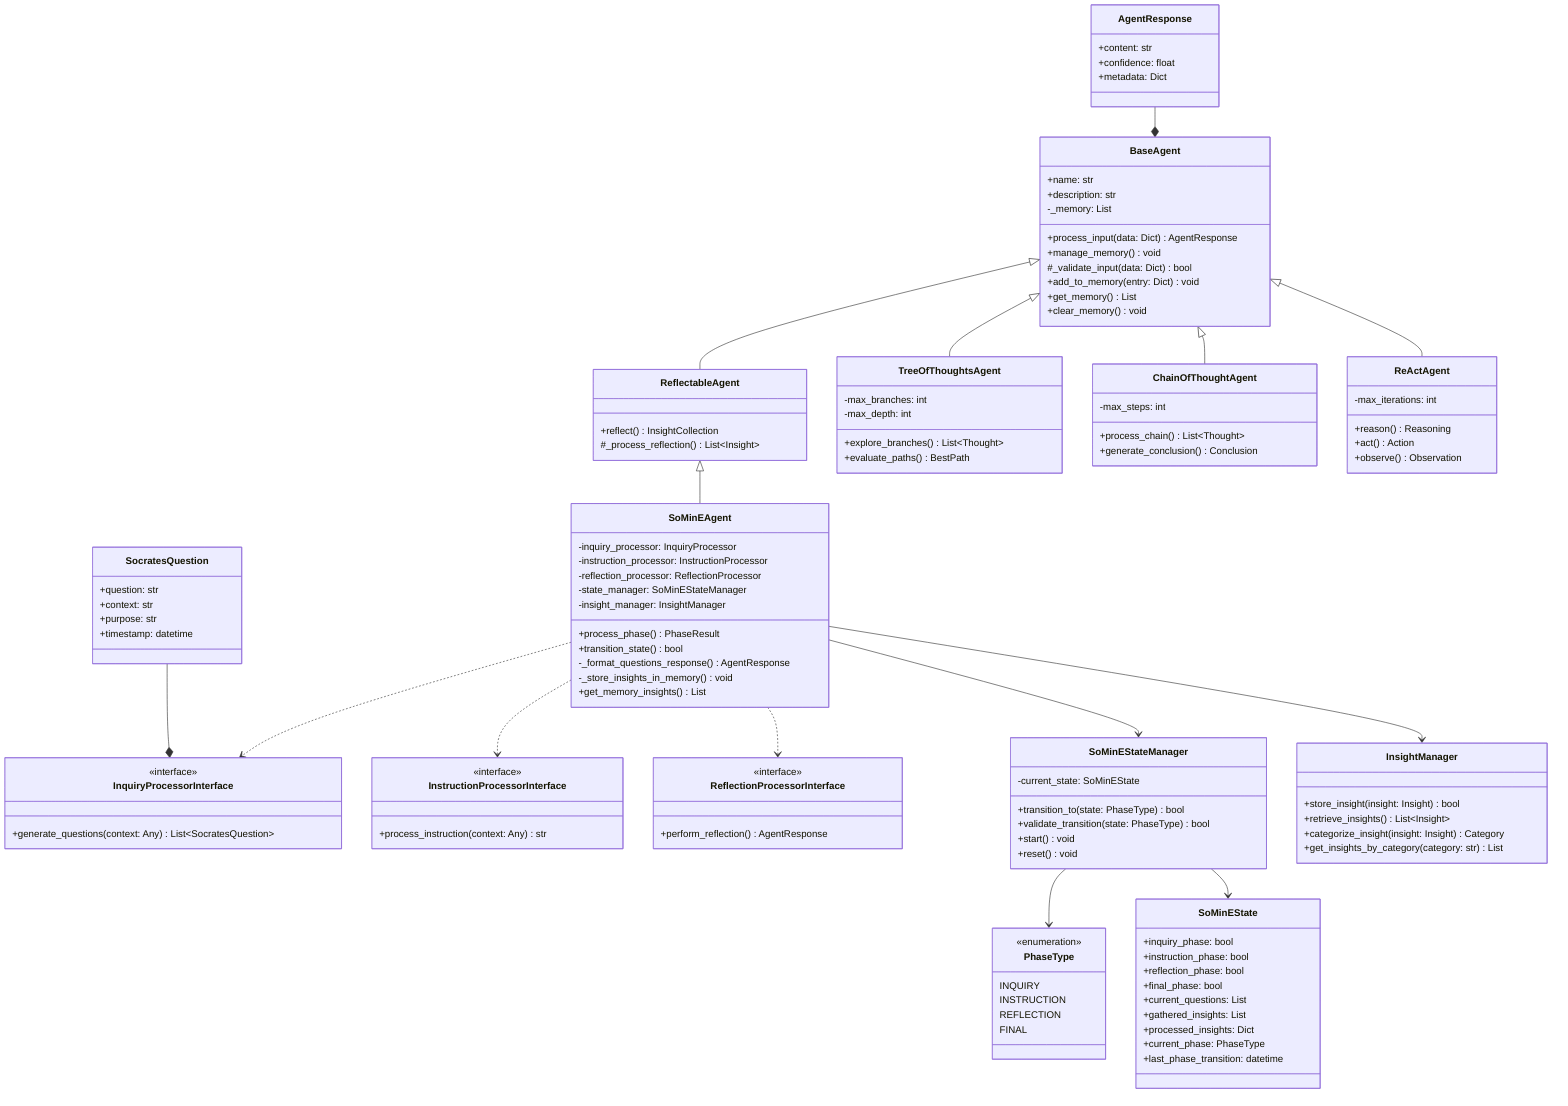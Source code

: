 classDiagram
    %% Base Classes and Interfaces
    class BaseAgent {
        +name: str
        +description: str
        -_memory: List
        +process_input(data: Dict) AgentResponse
        +manage_memory() void
        #_validate_input(data: Dict) bool
        +add_to_memory(entry: Dict) void
        +get_memory() List
        +clear_memory() void
    }

    class ReflectableAgent {
        +reflect() InsightCollection
        #_process_reflection() List~Insight~
    }

    class InquiryProcessorInterface {
        <<interface>>
        +generate_questions(context: Any) List~SocratesQuestion~
    }

    class InstructionProcessorInterface {
        <<interface>>
        +process_instruction(context: Any) str
    }

    class ReflectionProcessorInterface {
        <<interface>>
        +perform_reflection() AgentResponse
    }

    %% Core Agent Implementation
    class SoMinEAgent {
        -inquiry_processor: InquiryProcessor
        -instruction_processor: InstructionProcessor
        -reflection_processor: ReflectionProcessor
        -state_manager: SoMinEStateManager
        -insight_manager: InsightManager
        +process_phase() PhaseResult
        +transition_state() bool
        -_format_questions_response() AgentResponse
        -_store_insights_in_memory() void
        +get_memory_insights() List
    }

    %% Specialized Agents
    class TreeOfThoughtsAgent {
        -max_branches: int
        -max_depth: int
        +explore_branches() List~Thought~
        +evaluate_paths() BestPath
    }

    class ChainOfThoughtAgent {
        -max_steps: int
        +process_chain() List~Thought~
        +generate_conclusion() Conclusion
    }

    class ReActAgent {
        -max_iterations: int
        +reason() Reasoning
        +act() Action
        +observe() Observation
    }

    %% Managers
    class SoMinEStateManager {
        -current_state: SoMinEState
        +transition_to(state: PhaseType) bool
        +validate_transition(state: PhaseType) bool
        +start() void
        +reset() void
    }

    class InsightManager {
        +store_insight(insight: Insight) bool
        +retrieve_insights() List~Insight~
        +categorize_insight(insight: Insight) Category
        +get_insights_by_category(category: str) List
    }

    %% Models
    class AgentResponse {
        +content: str
        +confidence: float
        +metadata: Dict
    }

    class SocratesQuestion {
        +question: str
        +context: str
        +purpose: str
        +timestamp: datetime
    }

    class PhaseType {
        <<enumeration>>
        INQUIRY
        INSTRUCTION
        REFLECTION
        FINAL
    }

    class SoMinEState {
        +inquiry_phase: bool
        +instruction_phase: bool
        +reflection_phase: bool
        +final_phase: bool
        +current_questions: List
        +gathered_insights: List
        +processed_insights: Dict
        +current_phase: PhaseType
        +last_phase_transition: datetime
    }

    %% Relationships
    BaseAgent <|-- ReflectableAgent
    ReflectableAgent <|-- SoMinEAgent
    BaseAgent <|-- TreeOfThoughtsAgent
    BaseAgent <|-- ChainOfThoughtAgent
    BaseAgent <|-- ReActAgent

    SoMinEAgent --> SoMinEStateManager
    SoMinEAgent --> InsightManager
    SoMinEAgent ..> InquiryProcessorInterface
    SoMinEAgent ..> InstructionProcessorInterface
    SoMinEAgent ..> ReflectionProcessorInterface

    SoMinEStateManager --> PhaseType
    SoMinEStateManager --> SoMinEState

    AgentResponse --* BaseAgent
    SocratesQuestion --* InquiryProcessorInterface